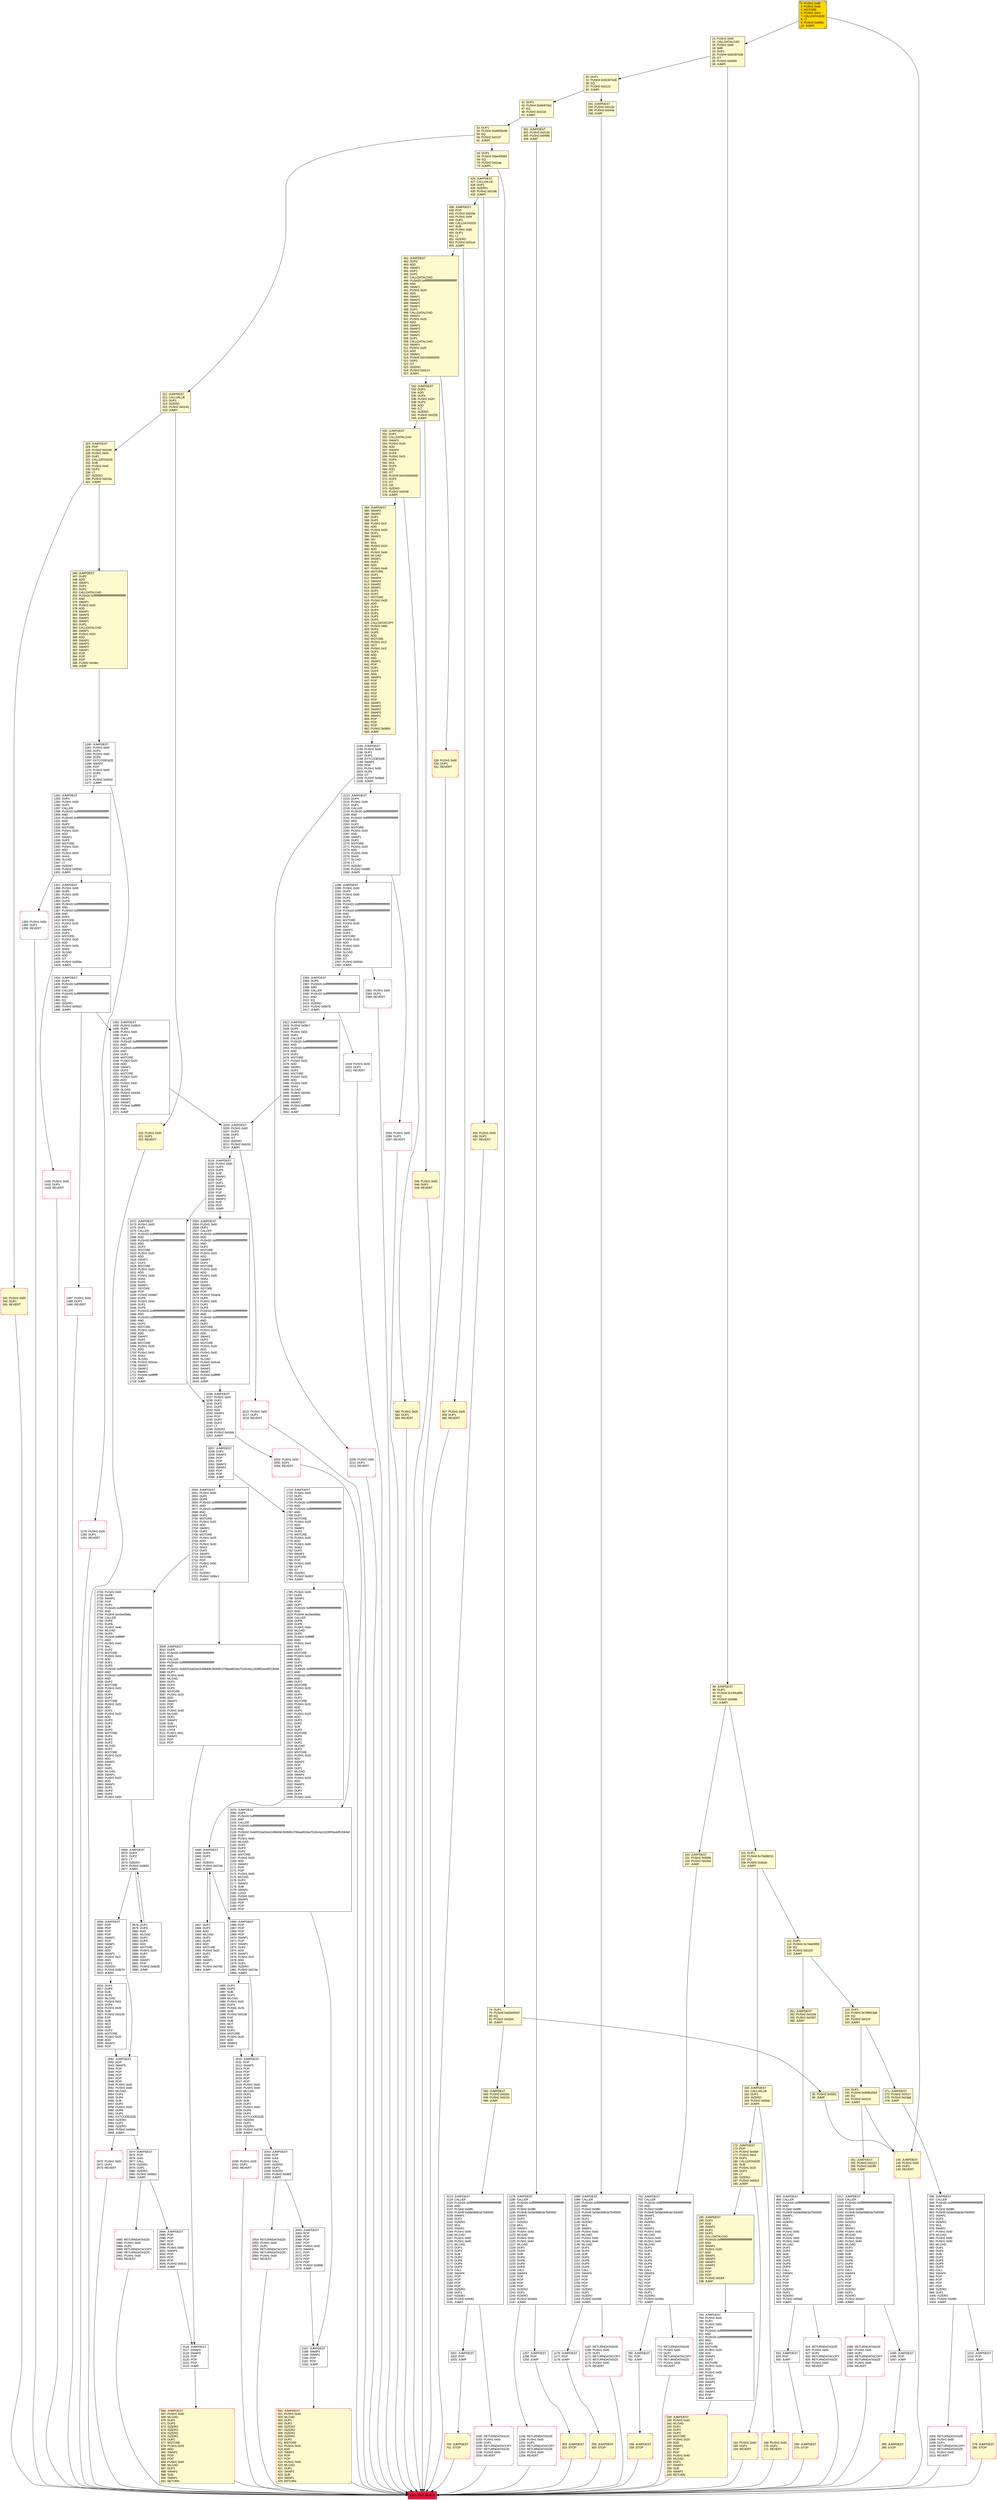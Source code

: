 digraph G {
bgcolor=transparent rankdir=UD;
node [shape=box style=filled color=black fillcolor=white fontname=arial fontcolor=black];
2209 [label="2209: PUSH1 0x00\l2211: DUP1\l2212: REVERT\l" shape=Msquare color=crimson ];
101 [label="101: DUP1\l102: PUSH4 0x70a08231\l107: EQ\l108: PUSH2 0x00a0\l111: JUMPI\l" fillcolor=lemonchiffon ];
1572 [label="1572: JUMPDEST\l1573: PUSH1 0x00\l1575: DUP1\l1576: CALLER\l1577: PUSH20 0xffffffffffffffffffffffffffffffffffffffff\l1598: AND\l1599: PUSH20 0xffffffffffffffffffffffffffffffffffffffff\l1620: AND\l1621: DUP2\l1622: MSTORE\l1623: PUSH1 0x20\l1625: ADD\l1626: SWAP1\l1627: DUP2\l1628: MSTORE\l1629: PUSH1 0x20\l1631: ADD\l1632: PUSH1 0x00\l1634: SHA3\l1635: DUP2\l1636: SWAP1\l1637: SSTORE\l1638: POP\l1639: PUSH2 0x06b7\l1642: DUP5\l1643: PUSH1 0x00\l1645: DUP1\l1646: DUP9\l1647: PUSH20 0xffffffffffffffffffffffffffffffffffffffff\l1668: AND\l1669: PUSH20 0xffffffffffffffffffffffffffffffffffffffff\l1690: AND\l1691: DUP2\l1692: MSTORE\l1693: PUSH1 0x20\l1695: ADD\l1696: SWAP1\l1697: DUP2\l1698: MSTORE\l1699: PUSH1 0x20\l1701: ADD\l1702: PUSH1 0x00\l1704: SHA3\l1705: SLOAD\l1706: PUSH2 0x0ca4\l1709: SWAP1\l1710: SWAP2\l1711: SWAP1\l1712: PUSH4 0xffffffff\l1717: AND\l1718: JUMP\l" ];
63 [label="63: DUP1\l64: PUSH4 0xbe45fd62\l69: EQ\l70: PUSH2 0x01aa\l73: JUMPI\l" fillcolor=lemonchiffon ];
168 [label="168: PUSH1 0x00\l170: DUP1\l171: REVERT\l" fillcolor=lemonchiffon shape=Msquare color=crimson ];
158 [label="158: JUMPDEST\l159: STOP\l" fillcolor=lemonchiffon shape=Msquare color=crimson ];
434 [label="434: PUSH1 0x00\l436: DUP1\l437: REVERT\l" fillcolor=lemonchiffon shape=Msquare color=crimson ];
3253 [label="3253: PUSH1 0x00\l3255: DUP1\l3256: REVERT\l" shape=Msquare color=crimson ];
584 [label="584: JUMPDEST\l585: SWAP2\l586: SWAP1\l587: DUP1\l588: DUP1\l589: PUSH1 0x1f\l591: ADD\l592: PUSH1 0x20\l594: DUP1\l595: SWAP2\l596: DIV\l597: MUL\l598: PUSH1 0x20\l600: ADD\l601: PUSH1 0x40\l603: MLOAD\l604: SWAP1\l605: DUP2\l606: ADD\l607: PUSH1 0x40\l609: MSTORE\l610: DUP1\l611: SWAP4\l612: SWAP3\l613: SWAP2\l614: SWAP1\l615: DUP2\l616: DUP2\l617: MSTORE\l618: PUSH1 0x20\l620: ADD\l621: DUP4\l622: DUP4\l623: DUP1\l624: DUP3\l625: DUP5\l626: CALLDATACOPY\l627: PUSH1 0x00\l629: DUP2\l630: DUP5\l631: ADD\l632: MSTORE\l633: PUSH1 0x1f\l635: NOT\l636: PUSH1 0x1f\l638: DUP3\l639: ADD\l640: AND\l641: SWAP1\l642: POP\l643: DUP1\l644: DUP4\l645: ADD\l646: SWAP3\l647: POP\l648: POP\l649: POP\l650: POP\l651: POP\l652: POP\l653: POP\l654: SWAP2\l655: SWAP3\l656: SWAP2\l657: SWAP3\l658: SWAP1\l659: POP\l660: POP\l661: POP\l662: PUSH2 0x0891\l665: JUMP\l" fillcolor=lemonchiffon ];
771 [label="771: RETURNDATASIZE\l772: PUSH1 0x00\l774: DUP1\l775: RETURNDATACOPY\l776: RETURNDATASIZE\l777: PUSH1 0x00\l779: REVERT\l" shape=Msquare color=crimson ];
2054 [label="2054: RETURNDATASIZE\l2055: PUSH1 0x00\l2057: DUP1\l2058: RETURNDATACOPY\l2059: RETURNDATASIZE\l2060: PUSH1 0x00\l2062: REVERT\l" shape=Msquare color=crimson ];
191 [label="191: PUSH1 0x00\l193: DUP1\l194: REVERT\l" fillcolor=lemonchiffon shape=Msquare color=crimson ];
1357 [label="1357: JUMPDEST\l1358: PUSH1 0x00\l1360: DUP5\l1361: PUSH1 0x00\l1363: DUP1\l1364: DUP9\l1365: PUSH20 0xffffffffffffffffffffffffffffffffffffffff\l1386: AND\l1387: PUSH20 0xffffffffffffffffffffffffffffffffffffffff\l1408: AND\l1409: DUP2\l1410: MSTORE\l1411: PUSH1 0x20\l1413: ADD\l1414: SWAP1\l1415: DUP2\l1416: MSTORE\l1417: PUSH1 0x20\l1419: ADD\l1420: PUSH1 0x00\l1422: SHA3\l1423: SLOAD\l1424: ADD\l1425: GT\l1426: PUSH2 0x059a\l1429: JUMPI\l" ];
2869 [label="2869: JUMPDEST\l2870: DUP4\l2871: DUP2\l2872: LT\l2873: ISZERO\l2874: PUSH2 0x0b50\l2877: JUMPI\l" ];
2063 [label="2063: JUMPDEST\l2064: POP\l2065: POP\l2066: POP\l2067: POP\l2068: PUSH1 0x00\l2070: SWAP4\l2071: POP\l2072: POP\l2073: POP\l2074: POP\l2075: PUSH2 0x088b\l2078: JUMP\l" ];
1938 [label="1938: JUMPDEST\l1939: DUP4\l1940: DUP2\l1941: LT\l1942: ISZERO\l1943: PUSH2 0x07ad\l1946: JUMPI\l" ];
172 [label="172: JUMPDEST\l173: POP\l174: PUSH2 0x00ef\l177: PUSH1 0x04\l179: DUP1\l180: CALLDATASIZE\l181: SUB\l182: PUSH1 0x20\l184: DUP2\l185: LT\l186: ISZERO\l187: PUSH2 0x00c3\l190: JUMPI\l" fillcolor=lemonchiffon ];
1086 [label="1086: RETURNDATASIZE\l1087: PUSH1 0x00\l1089: DUP1\l1090: RETURNDATACOPY\l1091: RETURNDATASIZE\l1092: PUSH1 0x00\l1094: REVERT\l" shape=Msquare color=crimson ];
700 [label="700: JUMPDEST\l701: STOP\l" fillcolor=lemonchiffon shape=Msquare color=crimson ];
160 [label="160: JUMPDEST\l161: CALLVALUE\l162: DUP1\l163: ISZERO\l164: PUSH2 0x00ac\l167: JUMPI\l" fillcolor=lemonchiffon ];
74 [label="74: DUP1\l75: PUSH4 0xd26493d7\l80: EQ\l81: PUSH2 0x02b4\l84: JUMPI\l" fillcolor=lemonchiffon ];
780 [label="780: JUMPDEST\l781: POP\l782: JUMP\l" ];
1947 [label="1947: DUP1\l1948: DUP3\l1949: ADD\l1950: MLOAD\l1951: DUP2\l1952: DUP5\l1953: ADD\l1954: MSTORE\l1955: PUSH1 0x20\l1957: DUP2\l1958: ADD\l1959: SWAP1\l1960: POP\l1961: PUSH2 0x0792\l1964: JUMP\l" ];
3215 [label="3215: PUSH1 0x00\l3217: DUP1\l3218: REVERT\l" shape=Msquare color=crimson ];
692 [label="692: JUMPDEST\l693: PUSH2 0x02bc\l696: PUSH2 0x0c33\l699: JUMP\l" fillcolor=lemonchiffon ];
2043 [label="2043: JUMPDEST\l2044: POP\l2045: GAS\l2046: CALL\l2047: ISZERO\l2048: DUP1\l2049: ISZERO\l2050: PUSH2 0x080f\l2053: JUMPI\l" ];
550 [label="550: JUMPDEST\l551: DUP1\l552: CALLDATALOAD\l553: SWAP1\l554: PUSH1 0x20\l556: ADD\l557: SWAP2\l558: DUP5\l559: PUSH1 0x01\l561: DUP4\l562: MUL\l563: DUP5\l564: ADD\l565: GT\l566: PUSH5 0x0100000000\l572: DUP4\l573: GT\l574: OR\l575: ISZERO\l576: PUSH2 0x0248\l579: JUMPI\l" fillcolor=lemonchiffon ];
2079 [label="2079: JUMPDEST\l2080: DUP5\l2081: PUSH20 0xffffffffffffffffffffffffffffffffffffffff\l2102: AND\l2103: CALLER\l2104: PUSH20 0xffffffffffffffffffffffffffffffffffffffff\l2125: AND\l2126: PUSH32 0xddf252ad1be2c89b69c2b068fc378daa952ba7f163c4a11628f55a4df523b3ef\l2159: DUP7\l2160: PUSH1 0x40\l2162: MLOAD\l2163: DUP1\l2164: DUP3\l2165: DUP2\l2166: MSTORE\l2167: PUSH1 0x20\l2169: ADD\l2170: SWAP2\l2171: POP\l2172: POP\l2173: PUSH1 0x40\l2175: MLOAD\l2176: DUP1\l2177: SWAP2\l2178: SUB\l2179: SWAP1\l2180: LOG3\l2181: PUSH1 0x01\l2183: SWAP3\l2184: POP\l2185: POP\l2186: POP\l" ];
1434 [label="1434: JUMPDEST\l1435: DUP5\l1436: PUSH20 0xffffffffffffffffffffffffffffffffffffffff\l1457: AND\l1458: CALLER\l1459: PUSH20 0xffffffffffffffffffffffffffffffffffffffff\l1480: AND\l1481: EQ\l1482: ISZERO\l1483: PUSH2 0x05d3\l1486: JUMPI\l" ];
1430 [label="1430: PUSH1 0x00\l1432: DUP1\l1433: REVERT\l" shape=Msquare color=crimson ];
291 [label="291: JUMPDEST\l292: PUSH2 0x012b\l295: PUSH2 0x044a\l298: JUMP\l" fillcolor=lemonchiffon ];
2365 [label="2365: JUMPDEST\l2366: DUP5\l2367: PUSH20 0xffffffffffffffffffffffffffffffffffffffff\l2388: AND\l2389: CALLER\l2390: PUSH20 0xffffffffffffffffffffffffffffffffffffffff\l2411: AND\l2412: EQ\l2413: ISZERO\l2414: PUSH2 0x0976\l2417: JUMPI\l" ];
2970 [label="2970: PUSH1 0x00\l2972: DUP1\l2973: REVERT\l" shape=Msquare color=crimson ];
3116 [label="3116: JUMPDEST\l3117: SWAP4\l3118: SWAP3\l3119: POP\l3120: POP\l3121: POP\l3122: JUMP\l" ];
3204 [label="3204: JUMPDEST\l3205: PUSH1 0x00\l3207: DUP3\l3208: DUP3\l3209: GT\l3210: ISZERO\l3211: PUSH2 0x0c93\l3214: JUMPI\l" ];
1179 [label="1179: JUMPDEST\l1180: CALLER\l1181: PUSH20 0xffffffffffffffffffffffffffffffffffffffff\l1202: AND\l1203: PUSH2 0x08fc\l1206: PUSH8 0x0de0b6b3a7640000\l1215: SWAP1\l1216: DUP2\l1217: ISZERO\l1218: MUL\l1219: SWAP1\l1220: PUSH1 0x40\l1222: MLOAD\l1223: PUSH1 0x00\l1225: PUSH1 0x40\l1227: MLOAD\l1228: DUP1\l1229: DUP4\l1230: SUB\l1231: DUP2\l1232: DUP6\l1233: DUP9\l1234: DUP9\l1235: CALL\l1236: SWAP4\l1237: POP\l1238: POP\l1239: POP\l1240: POP\l1241: ISZERO\l1242: DUP1\l1243: ISZERO\l1244: PUSH2 0x04e9\l1247: JUMPI\l" ];
2422 [label="2422: JUMPDEST\l2423: PUSH2 0x09c7\l2426: DUP5\l2427: PUSH1 0x00\l2429: DUP1\l2430: CALLER\l2431: PUSH20 0xffffffffffffffffffffffffffffffffffffffff\l2452: AND\l2453: PUSH20 0xffffffffffffffffffffffffffffffffffffffff\l2474: AND\l2475: DUP2\l2476: MSTORE\l2477: PUSH1 0x20\l2479: ADD\l2480: SWAP1\l2481: DUP2\l2482: MSTORE\l2483: PUSH1 0x20\l2485: ADD\l2486: PUSH1 0x00\l2488: SHA3\l2489: SLOAD\l2490: PUSH2 0x0c84\l2493: SWAP1\l2494: SWAP2\l2495: SWAP1\l2496: PUSH4 0xffffffff\l2501: AND\l2502: JUMP\l" ];
2994 [label="2994: JUMPDEST\l2995: POP\l2996: POP\l2997: POP\l2998: POP\l2999: PUSH1 0x00\l3001: SWAP3\l3002: POP\l3003: POP\l3004: POP\l3005: PUSH2 0x0c2c\l3008: JUMP\l" ];
1282 [label="1282: JUMPDEST\l1283: DUP4\l1284: PUSH1 0x00\l1286: DUP1\l1287: CALLER\l1288: PUSH20 0xffffffffffffffffffffffffffffffffffffffff\l1309: AND\l1310: PUSH20 0xffffffffffffffffffffffffffffffffffffffff\l1331: AND\l1332: DUP2\l1333: MSTORE\l1334: PUSH1 0x20\l1336: ADD\l1337: SWAP1\l1338: DUP2\l1339: MSTORE\l1340: PUSH1 0x20\l1342: ADD\l1343: PUSH1 0x00\l1345: SHA3\l1346: SLOAD\l1347: LT\l1348: ISZERO\l1349: PUSH2 0x054d\l1352: JUMPI\l" ];
2284 [label="2284: PUSH1 0x00\l2286: DUP1\l2287: REVERT\l" shape=Msquare color=crimson ];
89 [label="89: JUMPDEST\l90: DUP1\l91: PUSH4 0x149caf56\l96: EQ\l97: PUSH2 0x0096\l100: JUMPI\l" fillcolor=lemonchiffon ];
271 [label="271: JUMPDEST\l272: PUSH2 0x0117\l275: PUSH2 0x03a8\l278: JUMP\l" fillcolor=lemonchiffon ];
346 [label="346: JUMPDEST\l347: DUP2\l348: ADD\l349: SWAP1\l350: DUP1\l351: DUP1\l352: CALLDATALOAD\l353: PUSH20 0xffffffffffffffffffffffffffffffffffffffff\l374: AND\l375: SWAP1\l376: PUSH1 0x20\l378: ADD\l379: SWAP1\l380: SWAP3\l381: SWAP2\l382: SWAP1\l383: DUP1\l384: CALLDATALOAD\l385: SWAP1\l386: PUSH1 0x20\l388: ADD\l389: SWAP1\l390: SWAP3\l391: SWAP2\l392: SWAP1\l393: POP\l394: POP\l395: POP\l396: PUSH2 0x04ec\l399: JUMP\l" fillcolor=lemonchiffon ];
2039 [label="2039: PUSH1 0x00\l2041: DUP1\l2042: REVERT\l" shape=Msquare color=crimson ];
426 [label="426: JUMPDEST\l427: CALLVALUE\l428: DUP1\l429: ISZERO\l430: PUSH2 0x01b6\l433: JUMPI\l" fillcolor=lemonchiffon ];
85 [label="85: PUSH2 0x0091\l88: JUMP\l" fillcolor=lemonchiffon ];
239 [label="239: JUMPDEST\l240: PUSH1 0x40\l242: MLOAD\l243: DUP1\l244: DUP3\l245: DUP2\l246: MSTORE\l247: PUSH1 0x20\l249: ADD\l250: SWAP2\l251: POP\l252: POP\l253: PUSH1 0x40\l255: MLOAD\l256: DUP1\l257: SWAP2\l258: SUB\l259: SWAP1\l260: RETURN\l" fillcolor=lemonchiffon shape=Msquare color=crimson ];
1278 [label="1278: PUSH1 0x00\l1280: DUP1\l1281: REVERT\l" shape=Msquare color=crimson ];
1095 [label="1095: JUMPDEST\l1096: POP\l1097: JUMP\l" ];
1017 [label="1017: JUMPDEST\l1018: CALLER\l1019: PUSH20 0xffffffffffffffffffffffffffffffffffffffff\l1040: AND\l1041: PUSH2 0x08fc\l1044: PUSH8 0x0de0b6b3a7640000\l1053: SWAP1\l1054: DUP2\l1055: ISZERO\l1056: MUL\l1057: SWAP1\l1058: PUSH1 0x40\l1060: MLOAD\l1061: PUSH1 0x00\l1063: PUSH1 0x40\l1065: MLOAD\l1066: DUP1\l1067: DUP4\l1068: SUB\l1069: DUP2\l1070: DUP6\l1071: DUP9\l1072: DUP9\l1073: CALL\l1074: SWAP4\l1075: POP\l1076: POP\l1077: POP\l1078: POP\l1079: ISZERO\l1080: DUP1\l1081: ISZERO\l1082: PUSH2 0x0447\l1085: JUMPI\l" ];
3192 [label="3192: RETURNDATASIZE\l3193: PUSH1 0x00\l3195: DUP1\l3196: RETURNDATACOPY\l3197: RETURNDATASIZE\l3198: PUSH1 0x00\l3200: REVERT\l" shape=Msquare color=crimson ];
457 [label="457: PUSH1 0x00\l459: DUP1\l460: REVERT\l" fillcolor=lemonchiffon shape=Msquare color=crimson ];
311 [label="311: JUMPDEST\l312: CALLVALUE\l313: DUP1\l314: ISZERO\l315: PUSH2 0x0143\l318: JUMPI\l" fillcolor=lemonchiffon ];
1487 [label="1487: PUSH1 0x00\l1489: DUP1\l1490: REVERT\l" shape=Msquare color=crimson ];
2916 [label="2916: DUP1\l2917: DUP3\l2918: SUB\l2919: DUP1\l2920: MLOAD\l2921: PUSH1 0x01\l2923: DUP4\l2924: PUSH1 0x20\l2926: SUB\l2927: PUSH2 0x0100\l2930: EXP\l2931: SUB\l2932: NOT\l2933: AND\l2934: DUP2\l2935: MSTORE\l2936: PUSH1 0x20\l2938: ADD\l2939: SWAP2\l2940: POP\l" ];
2010 [label="2010: JUMPDEST\l2011: POP\l2012: SWAP5\l2013: POP\l2014: POP\l2015: POP\l2016: POP\l2017: POP\l2018: PUSH1 0x00\l2020: PUSH1 0x40\l2022: MLOAD\l2023: DUP1\l2024: DUP4\l2025: SUB\l2026: DUP2\l2027: PUSH1 0x00\l2029: DUP8\l2030: DUP1\l2031: EXTCODESIZE\l2032: ISZERO\l2033: DUP1\l2034: ISZERO\l2035: PUSH2 0x07fb\l2038: JUMPI\l" ];
3009 [label="3009: JUMPDEST\l3010: DUP5\l3011: PUSH20 0xffffffffffffffffffffffffffffffffffffffff\l3032: AND\l3033: CALLER\l3034: PUSH20 0xffffffffffffffffffffffffffffffffffffffff\l3055: AND\l3056: PUSH32 0xddf252ad1be2c89b69c2b068fc378daa952ba7f163c4a11628f55a4df523b3ef\l3089: DUP7\l3090: PUSH1 0x40\l3092: MLOAD\l3093: DUP1\l3094: DUP3\l3095: DUP2\l3096: MSTORE\l3097: PUSH1 0x20\l3099: ADD\l3100: SWAP2\l3101: POP\l3102: POP\l3103: PUSH1 0x40\l3105: MLOAD\l3106: DUP1\l3107: SWAP2\l3108: SUB\l3109: SWAP1\l3110: LOG3\l3111: PUSH1 0x01\l3113: SWAP2\l3114: POP\l3115: POP\l" ];
2288 [label="2288: JUMPDEST\l2289: PUSH1 0x00\l2291: DUP5\l2292: PUSH1 0x00\l2294: DUP1\l2295: DUP9\l2296: PUSH20 0xffffffffffffffffffffffffffffffffffffffff\l2317: AND\l2318: PUSH20 0xffffffffffffffffffffffffffffffffffffffff\l2339: AND\l2340: DUP2\l2341: MSTORE\l2342: PUSH1 0x20\l2344: ADD\l2345: SWAP1\l2346: DUP2\l2347: MSTORE\l2348: PUSH1 0x20\l2350: ADD\l2351: PUSH1 0x00\l2353: SHA3\l2354: SLOAD\l2355: ADD\l2356: GT\l2357: PUSH2 0x093d\l2360: JUMPI\l" ];
933 [label="933: JUMPDEST\l934: POP\l935: JUMP\l" ];
123 [label="123: DUP1\l124: PUSH4 0x788913ab\l129: EQ\l130: PUSH2 0x010f\l133: JUMPI\l" fillcolor=lemonchiffon ];
279 [label="279: JUMPDEST\l280: STOP\l" fillcolor=lemonchiffon shape=Msquare color=crimson ];
546 [label="546: PUSH1 0x00\l548: DUP1\l549: REVERT\l" fillcolor=lemonchiffon shape=Msquare color=crimson ];
13 [label="13: PUSH1 0x00\l15: CALLDATALOAD\l16: PUSH1 0xe0\l18: SHR\l19: DUP1\l20: PUSH4 0x92307e38\l25: GT\l26: PUSH2 0x0059\l29: JUMPI\l" fillcolor=lemonchiffon ];
924 [label="924: RETURNDATASIZE\l925: PUSH1 0x00\l927: DUP1\l928: RETURNDATACOPY\l929: RETURNDATASIZE\l930: PUSH1 0x00\l932: REVERT\l" shape=Msquare color=crimson ];
2213 [label="2213: JUMPDEST\l2214: DUP4\l2215: PUSH1 0x00\l2217: DUP1\l2218: CALLER\l2219: PUSH20 0xffffffffffffffffffffffffffffffffffffffff\l2240: AND\l2241: PUSH20 0xffffffffffffffffffffffffffffffffffffffff\l2262: AND\l2263: DUP2\l2264: MSTORE\l2265: PUSH1 0x20\l2267: ADD\l2268: SWAP1\l2269: DUP2\l2270: MSTORE\l2271: PUSH1 0x20\l2273: ADD\l2274: PUSH1 0x00\l2276: SHA3\l2277: SLOAD\l2278: LT\l2279: ISZERO\l2280: PUSH2 0x08f0\l2283: JUMPI\l" ];
1719 [label="1719: JUMPDEST\l1720: PUSH1 0x00\l1722: DUP1\l1723: DUP8\l1724: PUSH20 0xffffffffffffffffffffffffffffffffffffffff\l1745: AND\l1746: PUSH20 0xffffffffffffffffffffffffffffffffffffffff\l1767: AND\l1768: DUP2\l1769: MSTORE\l1770: PUSH1 0x20\l1772: ADD\l1773: SWAP1\l1774: DUP2\l1775: MSTORE\l1776: PUSH1 0x20\l1778: ADD\l1779: PUSH1 0x00\l1781: SHA3\l1782: DUP2\l1783: SWAP1\l1784: SSTORE\l1785: POP\l1786: PUSH1 0x00\l1788: DUP3\l1789: GT\l1790: ISZERO\l1791: PUSH2 0x081f\l1794: JUMPI\l" ];
145 [label="145: JUMPDEST\l146: PUSH1 0x00\l148: DUP1\l149: REVERT\l" fillcolor=lemonchiffon shape=Msquare color=crimson ];
1167 [label="1167: RETURNDATASIZE\l1168: PUSH1 0x00\l1170: DUP1\l1171: RETURNDATACOPY\l1172: RETURNDATASIZE\l1173: PUSH1 0x00\l1175: REVERT\l" shape=Msquare color=crimson ];
3236 [label="3236: JUMPDEST\l3237: PUSH1 0x00\l3239: DUP1\l3240: DUP3\l3241: DUP5\l3242: ADD\l3243: SWAP1\l3244: POP\l3245: DUP4\l3246: DUP2\l3247: LT\l3248: ISZERO\l3249: PUSH2 0x0cb9\l3252: JUMPI\l" ];
1965 [label="1965: JUMPDEST\l1966: POP\l1967: POP\l1968: POP\l1969: POP\l1970: SWAP1\l1971: POP\l1972: SWAP1\l1973: DUP2\l1974: ADD\l1975: SWAP1\l1976: PUSH1 0x1f\l1978: AND\l1979: DUP1\l1980: ISZERO\l1981: PUSH2 0x07da\l1984: JUMPI\l" ];
461 [label="461: JUMPDEST\l462: DUP2\l463: ADD\l464: SWAP1\l465: DUP1\l466: DUP1\l467: CALLDATALOAD\l468: PUSH20 0xffffffffffffffffffffffffffffffffffffffff\l489: AND\l490: SWAP1\l491: PUSH1 0x20\l493: ADD\l494: SWAP1\l495: SWAP3\l496: SWAP2\l497: SWAP1\l498: DUP1\l499: CALLDATALOAD\l500: SWAP1\l501: PUSH1 0x20\l503: ADD\l504: SWAP1\l505: SWAP3\l506: SWAP2\l507: SWAP1\l508: DUP1\l509: CALLDATALOAD\l510: SWAP1\l511: PUSH1 0x20\l513: ADD\l514: SWAP1\l515: PUSH5 0x0100000000\l521: DUP2\l522: GT\l523: ISZERO\l524: PUSH2 0x0214\l527: JUMPI\l" fillcolor=lemonchiffon ];
2361 [label="2361: PUSH1 0x00\l2363: DUP1\l2364: REVERT\l" shape=Msquare color=crimson ];
269 [label="269: JUMPDEST\l270: STOP\l" fillcolor=lemonchiffon shape=Msquare color=crimson ];
2878 [label="2878: DUP1\l2879: DUP3\l2880: ADD\l2881: MLOAD\l2882: DUP2\l2883: DUP5\l2884: ADD\l2885: MSTORE\l2886: PUSH1 0x20\l2888: DUP2\l2889: ADD\l2890: SWAP1\l2891: POP\l2892: PUSH2 0x0b35\l2895: JUMP\l" ];
855 [label="855: JUMPDEST\l856: CALLER\l857: PUSH20 0xffffffffffffffffffffffffffffffffffffffff\l878: AND\l879: PUSH2 0x08fc\l882: PUSH8 0x0de0b6b3a7640000\l891: SWAP1\l892: DUP2\l893: ISZERO\l894: MUL\l895: SWAP1\l896: PUSH1 0x40\l898: MLOAD\l899: PUSH1 0x00\l901: PUSH1 0x40\l903: MLOAD\l904: DUP1\l905: DUP4\l906: SUB\l907: DUP2\l908: DUP6\l909: DUP9\l910: DUP9\l911: CALL\l912: SWAP4\l913: POP\l914: POP\l915: POP\l916: POP\l917: ISZERO\l918: DUP1\l919: ISZERO\l920: PUSH2 0x03a5\l923: JUMPI\l" ];
783 [label="783: JUMPDEST\l784: PUSH1 0x00\l786: DUP1\l787: PUSH1 0x00\l789: DUP4\l790: PUSH20 0xffffffffffffffffffffffffffffffffffffffff\l811: AND\l812: PUSH20 0xffffffffffffffffffffffffffffffffffffffff\l833: AND\l834: DUP2\l835: MSTORE\l836: PUSH1 0x20\l838: ADD\l839: SWAP1\l840: DUP2\l841: MSTORE\l842: PUSH1 0x20\l844: ADD\l845: PUSH1 0x00\l847: SHA3\l848: SLOAD\l849: SWAP1\l850: POP\l851: SWAP2\l852: SWAP1\l853: POP\l854: JUMP\l" ];
438 [label="438: JUMPDEST\l439: POP\l440: PUSH2 0x029a\l443: PUSH1 0x04\l445: DUP1\l446: CALLDATASIZE\l447: SUB\l448: PUSH1 0x60\l450: DUP2\l451: LT\l452: ISZERO\l453: PUSH2 0x01cd\l456: JUMPI\l" fillcolor=lemonchiffon ];
319 [label="319: PUSH1 0x00\l321: DUP1\l322: REVERT\l" fillcolor=lemonchiffon shape=Msquare color=crimson ];
309 [label="309: JUMPDEST\l310: STOP\l" fillcolor=lemonchiffon shape=Msquare color=crimson ];
112 [label="112: DUP1\l113: PUSH4 0x74de0959\l118: EQ\l119: PUSH2 0x0105\l122: JUMPI\l" fillcolor=lemonchiffon ];
150 [label="150: JUMPDEST\l151: PUSH2 0x009e\l154: PUSH2 0x02be\l157: JUMP\l" fillcolor=lemonchiffon ];
2726 [label="2726: PUSH1 0x00\l2728: DUP6\l2729: SWAP1\l2730: POP\l2731: DUP1\l2732: PUSH20 0xffffffffffffffffffffffffffffffffffffffff\l2753: AND\l2754: PUSH4 0xc0ee0b8a\l2759: CALLER\l2760: DUP8\l2761: DUP8\l2762: PUSH1 0x40\l2764: MLOAD\l2765: DUP5\l2766: PUSH4 0xffffffff\l2771: AND\l2772: PUSH1 0xe0\l2774: SHL\l2775: DUP2\l2776: MSTORE\l2777: PUSH1 0x04\l2779: ADD\l2780: DUP1\l2781: DUP5\l2782: PUSH20 0xffffffffffffffffffffffffffffffffffffffff\l2803: AND\l2804: PUSH20 0xffffffffffffffffffffffffffffffffffffffff\l2825: AND\l2826: DUP2\l2827: MSTORE\l2828: PUSH1 0x20\l2830: ADD\l2831: DUP4\l2832: DUP2\l2833: MSTORE\l2834: PUSH1 0x20\l2836: ADD\l2837: DUP1\l2838: PUSH1 0x20\l2840: ADD\l2841: DUP3\l2842: DUP2\l2843: SUB\l2844: DUP3\l2845: MSTORE\l2846: DUP4\l2847: DUP2\l2848: DUP2\l2849: MLOAD\l2850: DUP2\l2851: MSTORE\l2852: PUSH1 0x20\l2854: ADD\l2855: SWAP2\l2856: POP\l2857: DUP1\l2858: MLOAD\l2859: SWAP1\l2860: PUSH1 0x20\l2862: ADD\l2863: SWAP1\l2864: DUP1\l2865: DUP4\l2866: DUP4\l2867: PUSH1 0x00\l" ];
666 [label="666: JUMPDEST\l667: PUSH1 0x40\l669: MLOAD\l670: DUP1\l671: DUP3\l672: ISZERO\l673: ISZERO\l674: ISZERO\l675: ISZERO\l676: DUP2\l677: MSTORE\l678: PUSH1 0x20\l680: ADD\l681: SWAP2\l682: POP\l683: POP\l684: PUSH1 0x40\l686: MLOAD\l687: DUP1\l688: SWAP2\l689: SUB\l690: SWAP1\l691: RETURN\l" fillcolor=lemonchiffon shape=Msquare color=crimson ];
3201 [label="3201: JUMPDEST\l3202: POP\l3203: JUMP\l" ];
3123 [label="3123: JUMPDEST\l3124: CALLER\l3125: PUSH20 0xffffffffffffffffffffffffffffffffffffffff\l3146: AND\l3147: PUSH2 0x08fc\l3150: PUSH8 0x0de0b6b3a7640000\l3159: SWAP1\l3160: DUP2\l3161: ISZERO\l3162: MUL\l3163: SWAP1\l3164: PUSH1 0x40\l3166: MLOAD\l3167: PUSH1 0x00\l3169: PUSH1 0x40\l3171: MLOAD\l3172: DUP1\l3173: DUP4\l3174: SUB\l3175: DUP2\l3176: DUP6\l3177: DUP9\l3178: DUP9\l3179: CALL\l3180: SWAP4\l3181: POP\l3182: POP\l3183: POP\l3184: POP\l3185: ISZERO\l3186: DUP1\l3187: ISZERO\l3188: PUSH2 0x0c81\l3191: JUMPI\l" ];
1260 [label="1260: JUMPDEST\l1261: PUSH1 0x00\l1263: DUP1\l1264: PUSH1 0x60\l1266: DUP5\l1267: EXTCODESIZE\l1268: SWAP2\l1269: POP\l1270: PUSH1 0x00\l1272: DUP5\l1273: GT\l1274: PUSH2 0x0502\l1277: JUMPI\l" ];
400 [label="400: JUMPDEST\l401: PUSH1 0x40\l403: MLOAD\l404: DUP1\l405: DUP3\l406: ISZERO\l407: ISZERO\l408: ISZERO\l409: ISZERO\l410: DUP2\l411: MSTORE\l412: PUSH1 0x20\l414: ADD\l415: SWAP2\l416: POP\l417: POP\l418: PUSH1 0x40\l420: MLOAD\l421: DUP1\l422: SWAP2\l423: SUB\l424: SWAP1\l425: RETURN\l" fillcolor=lemonchiffon shape=Msquare color=crimson ];
281 [label="281: JUMPDEST\l282: PUSH2 0x0121\l285: PUSH2 0x03f9\l288: JUMP\l" fillcolor=lemonchiffon ];
1098 [label="1098: JUMPDEST\l1099: CALLER\l1100: PUSH20 0xffffffffffffffffffffffffffffffffffffffff\l1121: AND\l1122: PUSH2 0x08fc\l1125: PUSH8 0x0de0b6b3a7640000\l1134: SWAP1\l1135: DUP2\l1136: ISZERO\l1137: MUL\l1138: SWAP1\l1139: PUSH1 0x40\l1141: MLOAD\l1142: PUSH1 0x00\l1144: PUSH1 0x40\l1146: MLOAD\l1147: DUP1\l1148: DUP4\l1149: SUB\l1150: DUP2\l1151: DUP6\l1152: DUP9\l1153: DUP9\l1154: CALL\l1155: SWAP4\l1156: POP\l1157: POP\l1158: POP\l1159: POP\l1160: ISZERO\l1161: DUP1\l1162: ISZERO\l1163: PUSH2 0x0498\l1166: JUMPI\l" ];
1795 [label="1795: PUSH1 0x00\l1797: DUP6\l1798: SWAP1\l1799: POP\l1800: DUP1\l1801: PUSH20 0xffffffffffffffffffffffffffffffffffffffff\l1822: AND\l1823: PUSH4 0xc0ee0b8a\l1828: CALLER\l1829: DUP8\l1830: DUP6\l1831: PUSH1 0x40\l1833: MLOAD\l1834: DUP5\l1835: PUSH4 0xffffffff\l1840: AND\l1841: PUSH1 0xe0\l1843: SHL\l1844: DUP2\l1845: MSTORE\l1846: PUSH1 0x04\l1848: ADD\l1849: DUP1\l1850: DUP5\l1851: PUSH20 0xffffffffffffffffffffffffffffffffffffffff\l1872: AND\l1873: PUSH20 0xffffffffffffffffffffffffffffffffffffffff\l1894: AND\l1895: DUP2\l1896: MSTORE\l1897: PUSH1 0x20\l1899: ADD\l1900: DUP4\l1901: DUP2\l1902: MSTORE\l1903: PUSH1 0x20\l1905: ADD\l1906: DUP1\l1907: PUSH1 0x20\l1909: ADD\l1910: DUP3\l1911: DUP2\l1912: SUB\l1913: DUP3\l1914: MSTORE\l1915: DUP4\l1916: DUP2\l1917: DUP2\l1918: MLOAD\l1919: DUP2\l1920: MSTORE\l1921: PUSH1 0x20\l1923: ADD\l1924: SWAP2\l1925: POP\l1926: DUP1\l1927: MLOAD\l1928: SWAP1\l1929: PUSH1 0x20\l1931: ADD\l1932: SWAP1\l1933: DUP1\l1934: DUP4\l1935: DUP4\l1936: PUSH1 0x00\l" ];
528 [label="528: PUSH1 0x00\l530: DUP1\l531: REVERT\l" fillcolor=lemonchiffon shape=Msquare color=crimson ];
2985 [label="2985: RETURNDATASIZE\l2986: PUSH1 0x00\l2988: DUP1\l2989: RETURNDATACOPY\l2990: RETURNDATASIZE\l2991: PUSH1 0x00\l2993: REVERT\l" shape=Msquare color=crimson ];
2187 [label="2187: JUMPDEST\l2188: SWAP3\l2189: SWAP2\l2190: POP\l2191: POP\l2192: JUMP\l" ];
289 [label="289: JUMPDEST\l290: STOP\l" fillcolor=lemonchiffon shape=Msquare color=crimson ];
2974 [label="2974: JUMPDEST\l2975: POP\l2976: GAS\l2977: CALL\l2978: ISZERO\l2979: DUP1\l2980: ISZERO\l2981: PUSH2 0x0bb2\l2984: JUMPI\l" ];
532 [label="532: JUMPDEST\l533: DUP3\l534: ADD\l535: DUP4\l536: PUSH1 0x20\l538: DUP3\l539: ADD\l540: GT\l541: ISZERO\l542: PUSH2 0x0226\l545: JUMPI\l" fillcolor=lemonchiffon ];
299 [label="299: JUMPDEST\l300: STOP\l" fillcolor=lemonchiffon shape=Msquare color=crimson ];
1176 [label="1176: JUMPDEST\l1177: POP\l1178: JUMP\l" ];
134 [label="134: DUP1\l135: PUSH4 0x908025b4\l140: EQ\l141: PUSH2 0x0119\l144: JUMPI\l" fillcolor=lemonchiffon ];
2650 [label="2650: JUMPDEST\l2651: PUSH1 0x00\l2653: DUP1\l2654: DUP8\l2655: PUSH20 0xffffffffffffffffffffffffffffffffffffffff\l2676: AND\l2677: PUSH20 0xffffffffffffffffffffffffffffffffffffffff\l2698: AND\l2699: DUP2\l2700: MSTORE\l2701: PUSH1 0x20\l2703: ADD\l2704: SWAP1\l2705: DUP2\l2706: MSTORE\l2707: PUSH1 0x20\l2709: ADD\l2710: PUSH1 0x00\l2712: SHA3\l2713: DUP2\l2714: SWAP1\l2715: SSTORE\l2716: POP\l2717: PUSH1 0x00\l2719: DUP2\l2720: GT\l2721: ISZERO\l2722: PUSH2 0x0bc1\l2725: JUMPI\l" ];
0 [label="0: PUSH1 0x80\l2: PUSH1 0x40\l4: MSTORE\l5: PUSH1 0x04\l7: CALLDATASIZE\l8: LT\l9: PUSH2 0x0091\l12: JUMPI\l" fillcolor=lemonchiffon shape=Msquare fillcolor=gold ];
3267 [label="3267: EXIT BLOCK\l" fillcolor=crimson ];
3219 [label="3219: JUMPDEST\l3220: PUSH1 0x00\l3222: DUP3\l3223: DUP5\l3224: SUB\l3225: SWAP1\l3226: POP\l3227: DUP1\l3228: SWAP2\l3229: POP\l3230: POP\l3231: SWAP3\l3232: SWAP2\l3233: POP\l3234: POP\l3235: JUMP\l" ];
702 [label="702: JUMPDEST\l703: CALLER\l704: PUSH20 0xffffffffffffffffffffffffffffffffffffffff\l725: AND\l726: PUSH2 0x08fc\l729: PUSH8 0x0de0b6b3a7640000\l738: SWAP1\l739: DUP2\l740: ISZERO\l741: MUL\l742: SWAP1\l743: PUSH1 0x40\l745: MLOAD\l746: PUSH1 0x00\l748: PUSH1 0x40\l750: MLOAD\l751: DUP1\l752: DUP4\l753: SUB\l754: DUP2\l755: DUP6\l756: DUP9\l757: DUP9\l758: CALL\l759: SWAP4\l760: POP\l761: POP\l762: POP\l763: POP\l764: ISZERO\l765: DUP1\l766: ISZERO\l767: PUSH2 0x030c\l770: JUMPI\l" ];
2941 [label="2941: JUMPDEST\l2942: POP\l2943: SWAP5\l2944: POP\l2945: POP\l2946: POP\l2947: POP\l2948: POP\l2949: PUSH1 0x00\l2951: PUSH1 0x40\l2953: MLOAD\l2954: DUP1\l2955: DUP4\l2956: SUB\l2957: DUP2\l2958: PUSH1 0x00\l2960: DUP8\l2961: DUP1\l2962: EXTCODESIZE\l2963: ISZERO\l2964: DUP1\l2965: ISZERO\l2966: PUSH2 0x0b9e\l2969: JUMPI\l" ];
1491 [label="1491: JUMPDEST\l1492: PUSH2 0x0624\l1495: DUP5\l1496: PUSH1 0x00\l1498: DUP1\l1499: CALLER\l1500: PUSH20 0xffffffffffffffffffffffffffffffffffffffff\l1521: AND\l1522: PUSH20 0xffffffffffffffffffffffffffffffffffffffff\l1543: AND\l1544: DUP2\l1545: MSTORE\l1546: PUSH1 0x20\l1548: ADD\l1549: SWAP1\l1550: DUP2\l1551: MSTORE\l1552: PUSH1 0x20\l1554: ADD\l1555: PUSH1 0x00\l1557: SHA3\l1558: SLOAD\l1559: PUSH2 0x0c84\l1562: SWAP1\l1563: SWAP2\l1564: SWAP1\l1565: PUSH4 0xffffffff\l1570: AND\l1571: JUMP\l" ];
1985 [label="1985: DUP1\l1986: DUP3\l1987: SUB\l1988: DUP1\l1989: MLOAD\l1990: PUSH1 0x01\l1992: DUP4\l1993: PUSH1 0x20\l1995: SUB\l1996: PUSH2 0x0100\l1999: EXP\l2000: SUB\l2001: NOT\l2002: AND\l2003: DUP2\l2004: MSTORE\l2005: PUSH1 0x20\l2007: ADD\l2008: SWAP2\l2009: POP\l" ];
1257 [label="1257: JUMPDEST\l1258: POP\l1259: JUMP\l" ];
1014 [label="1014: JUMPDEST\l1015: POP\l1016: JUMP\l" ];
2418 [label="2418: PUSH1 0x00\l2420: DUP1\l2421: REVERT\l" shape=Msquare color=crimson ];
3257 [label="3257: JUMPDEST\l3258: DUP1\l3259: SWAP2\l3260: POP\l3261: POP\l3262: SWAP3\l3263: SWAP2\l3264: POP\l3265: POP\l3266: JUMP\l" ];
323 [label="323: JUMPDEST\l324: POP\l325: PUSH2 0x0190\l328: PUSH1 0x04\l330: DUP1\l331: CALLDATASIZE\l332: SUB\l333: PUSH1 0x40\l335: DUP2\l336: LT\l337: ISZERO\l338: PUSH2 0x015a\l341: JUMPI\l" fillcolor=lemonchiffon ];
301 [label="301: JUMPDEST\l302: PUSH2 0x0135\l305: PUSH2 0x049b\l308: JUMP\l" fillcolor=lemonchiffon ];
2193 [label="2193: JUMPDEST\l2194: PUSH1 0x00\l2196: DUP1\l2197: DUP5\l2198: EXTCODESIZE\l2199: SWAP1\l2200: POP\l2201: PUSH1 0x00\l2203: DUP5\l2204: GT\l2205: PUSH2 0x08a5\l2208: JUMPI\l" ];
2503 [label="2503: JUMPDEST\l2504: PUSH1 0x00\l2506: DUP1\l2507: CALLER\l2508: PUSH20 0xffffffffffffffffffffffffffffffffffffffff\l2529: AND\l2530: PUSH20 0xffffffffffffffffffffffffffffffffffffffff\l2551: AND\l2552: DUP2\l2553: MSTORE\l2554: PUSH1 0x20\l2556: ADD\l2557: SWAP1\l2558: DUP2\l2559: MSTORE\l2560: PUSH1 0x20\l2562: ADD\l2563: PUSH1 0x00\l2565: SHA3\l2566: DUP2\l2567: SWAP1\l2568: SSTORE\l2569: POP\l2570: PUSH2 0x0a5a\l2573: DUP5\l2574: PUSH1 0x00\l2576: DUP1\l2577: DUP9\l2578: PUSH20 0xffffffffffffffffffffffffffffffffffffffff\l2599: AND\l2600: PUSH20 0xffffffffffffffffffffffffffffffffffffffff\l2621: AND\l2622: DUP2\l2623: MSTORE\l2624: PUSH1 0x20\l2626: ADD\l2627: SWAP1\l2628: DUP2\l2629: MSTORE\l2630: PUSH1 0x20\l2632: ADD\l2633: PUSH1 0x00\l2635: SHA3\l2636: SLOAD\l2637: PUSH2 0x0ca4\l2640: SWAP1\l2641: SWAP2\l2642: SWAP1\l2643: PUSH4 0xffffffff\l2648: AND\l2649: JUMP\l" ];
52 [label="52: DUP1\l53: PUSH4 0xa9059cbb\l58: EQ\l59: PUSH2 0x0137\l62: JUMPI\l" fillcolor=lemonchiffon ];
30 [label="30: DUP1\l31: PUSH4 0x92307e38\l36: EQ\l37: PUSH2 0x0123\l40: JUMPI\l" fillcolor=lemonchiffon ];
580 [label="580: PUSH1 0x00\l582: DUP1\l583: REVERT\l" fillcolor=lemonchiffon shape=Msquare color=crimson ];
195 [label="195: JUMPDEST\l196: DUP2\l197: ADD\l198: SWAP1\l199: DUP1\l200: DUP1\l201: CALLDATALOAD\l202: PUSH20 0xffffffffffffffffffffffffffffffffffffffff\l223: AND\l224: SWAP1\l225: PUSH1 0x20\l227: ADD\l228: SWAP1\l229: SWAP3\l230: SWAP2\l231: SWAP1\l232: POP\l233: POP\l234: POP\l235: PUSH2 0x030f\l238: JUMP\l" fillcolor=lemonchiffon ];
2896 [label="2896: JUMPDEST\l2897: POP\l2898: POP\l2899: POP\l2900: POP\l2901: SWAP1\l2902: POP\l2903: SWAP1\l2904: DUP2\l2905: ADD\l2906: SWAP1\l2907: PUSH1 0x1f\l2909: AND\l2910: DUP1\l2911: ISZERO\l2912: PUSH2 0x0b7d\l2915: JUMPI\l" ];
936 [label="936: JUMPDEST\l937: CALLER\l938: PUSH20 0xffffffffffffffffffffffffffffffffffffffff\l959: AND\l960: PUSH2 0x08fc\l963: PUSH8 0x0de0b6b3a7640000\l972: SWAP1\l973: DUP2\l974: ISZERO\l975: MUL\l976: SWAP1\l977: PUSH1 0x40\l979: MLOAD\l980: PUSH1 0x00\l982: PUSH1 0x40\l984: MLOAD\l985: DUP1\l986: DUP4\l987: SUB\l988: DUP2\l989: DUP6\l990: DUP9\l991: DUP9\l992: CALL\l993: SWAP4\l994: POP\l995: POP\l996: POP\l997: POP\l998: ISZERO\l999: DUP1\l1000: ISZERO\l1001: PUSH2 0x03f6\l1004: JUMPI\l" ];
1353 [label="1353: PUSH1 0x00\l1355: DUP1\l1356: REVERT\l" shape=Msquare color=crimson ];
41 [label="41: DUP1\l42: PUSH4 0x944f70e2\l47: EQ\l48: PUSH2 0x012d\l51: JUMPI\l" fillcolor=lemonchiffon ];
1005 [label="1005: RETURNDATASIZE\l1006: PUSH1 0x00\l1008: DUP1\l1009: RETURNDATACOPY\l1010: RETURNDATASIZE\l1011: PUSH1 0x00\l1013: REVERT\l" shape=Msquare color=crimson ];
342 [label="342: PUSH1 0x00\l344: DUP1\l345: REVERT\l" fillcolor=lemonchiffon shape=Msquare color=crimson ];
1248 [label="1248: RETURNDATASIZE\l1249: PUSH1 0x00\l1251: DUP1\l1252: RETURNDATACOPY\l1253: RETURNDATASIZE\l1254: PUSH1 0x00\l1256: REVERT\l" shape=Msquare color=crimson ];
261 [label="261: JUMPDEST\l262: PUSH2 0x010d\l265: PUSH2 0x0357\l268: JUMP\l" fillcolor=lemonchiffon ];
1176 -> 299;
1017 -> 1095;
74 -> 692;
2974 -> 2985;
438 -> 461;
2422 -> 3204;
30 -> 41;
160 -> 172;
3123 -> 3201;
1938 -> 1947;
1947 -> 1938;
41 -> 52;
1098 -> 1176;
2043 -> 2063;
2418 -> 3267;
936 -> 1005;
3257 -> 2650;
855 -> 933;
933 -> 269;
3219 -> 2503;
855 -> 924;
2187 -> 400;
160 -> 168;
323 -> 342;
112 -> 123;
780 -> 158;
2010 -> 2039;
1719 -> 1795;
550 -> 584;
461 -> 532;
580 -> 3267;
1357 -> 1430;
461 -> 528;
1357 -> 1434;
101 -> 160;
1353 -> 3267;
2043 -> 2054;
63 -> 74;
2896 -> 2941;
342 -> 3267;
41 -> 301;
1005 -> 3267;
936 -> 1014;
1248 -> 3267;
172 -> 191;
1098 -> 1167;
532 -> 546;
279 -> 3267;
546 -> 3267;
2288 -> 2365;
3236 -> 3257;
123 -> 134;
924 -> 3267;
2010 -> 2043;
0 -> 13;
1017 -> 1086;
2503 -> 3236;
3009 -> 3116;
426 -> 434;
89 -> 101;
1014 -> 279;
134 -> 145;
2193 -> 2213;
0 -> 145;
145 -> 3267;
1167 -> 3267;
1282 -> 1357;
1434 -> 1487;
3257 -> 1719;
269 -> 3267;
2361 -> 3267;
112 -> 261;
1965 -> 1985;
63 -> 426;
319 -> 3267;
13 -> 30;
309 -> 3267;
261 -> 855;
666 -> 3267;
2650 -> 2726;
150 -> 702;
3204 -> 3215;
134 -> 281;
400 -> 3267;
1257 -> 309;
2985 -> 3267;
74 -> 85;
528 -> 3267;
289 -> 3267;
2994 -> 3116;
299 -> 3267;
2365 -> 2422;
195 -> 783;
2941 -> 2974;
2079 -> 2187;
3236 -> 3253;
3204 -> 3219;
323 -> 346;
692 -> 3123;
2869 -> 2878;
2878 -> 2869;
2896 -> 2916;
1491 -> 3204;
52 -> 311;
532 -> 550;
1795 -> 1938;
2284 -> 3267;
3201 -> 700;
1179 -> 1257;
2063 -> 2187;
2039 -> 3267;
1572 -> 3236;
291 -> 1098;
3116 -> 666;
301 -> 1179;
1278 -> 3267;
239 -> 3267;
101 -> 112;
1282 -> 1353;
3192 -> 3267;
2916 -> 2941;
457 -> 3267;
1487 -> 3267;
1938 -> 1965;
271 -> 936;
2650 -> 3009;
1179 -> 1248;
2726 -> 2869;
311 -> 323;
1985 -> 2010;
1719 -> 2079;
3219 -> 1572;
172 -> 195;
2209 -> 3267;
426 -> 438;
2213 -> 2284;
783 -> 239;
3123 -> 3192;
158 -> 3267;
13 -> 89;
168 -> 3267;
584 -> 2193;
85 -> 145;
281 -> 1017;
434 -> 3267;
123 -> 271;
1095 -> 289;
550 -> 580;
3253 -> 3267;
771 -> 3267;
30 -> 291;
702 -> 771;
2193 -> 2209;
191 -> 3267;
2054 -> 3267;
2288 -> 2361;
1965 -> 2010;
1260 -> 1282;
1086 -> 3267;
52 -> 63;
2365 -> 2418;
700 -> 3267;
89 -> 150;
3215 -> 3267;
702 -> 780;
2974 -> 2994;
2213 -> 2288;
1260 -> 1278;
2941 -> 2970;
1430 -> 3267;
438 -> 457;
311 -> 319;
2970 -> 3267;
2869 -> 2896;
1434 -> 1491;
346 -> 1260;
}